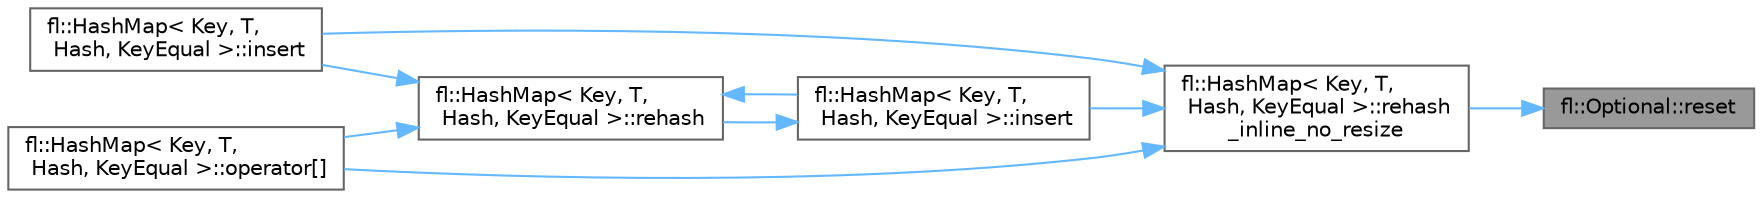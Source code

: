 digraph "fl::Optional::reset"
{
 // INTERACTIVE_SVG=YES
 // LATEX_PDF_SIZE
  bgcolor="transparent";
  edge [fontname=Helvetica,fontsize=10,labelfontname=Helvetica,labelfontsize=10];
  node [fontname=Helvetica,fontsize=10,shape=box,height=0.2,width=0.4];
  rankdir="RL";
  Node1 [id="Node000001",label="fl::Optional::reset",height=0.2,width=0.4,color="gray40", fillcolor="grey60", style="filled", fontcolor="black",tooltip=" "];
  Node1 -> Node2 [id="edge1_Node000001_Node000002",dir="back",color="steelblue1",style="solid",tooltip=" "];
  Node2 [id="Node000002",label="fl::HashMap\< Key, T,\l Hash, KeyEqual \>::rehash\l_inline_no_resize",height=0.2,width=0.4,color="grey40", fillcolor="white", style="filled",URL="$dc/de6/classfl_1_1_hash_map_a0cb2727b9da82629c45202453890552b.html#a0cb2727b9da82629c45202453890552b",tooltip=" "];
  Node2 -> Node3 [id="edge2_Node000002_Node000003",dir="back",color="steelblue1",style="solid",tooltip=" "];
  Node3 [id="Node000003",label="fl::HashMap\< Key, T,\l Hash, KeyEqual \>::insert",height=0.2,width=0.4,color="grey40", fillcolor="white", style="filled",URL="$dc/de6/classfl_1_1_hash_map_aecc32f270be03c4805bacce7aaf0e585.html#aecc32f270be03c4805bacce7aaf0e585",tooltip=" "];
  Node3 -> Node4 [id="edge3_Node000003_Node000004",dir="back",color="steelblue1",style="solid",tooltip=" "];
  Node4 [id="Node000004",label="fl::HashMap\< Key, T,\l Hash, KeyEqual \>::rehash",height=0.2,width=0.4,color="grey40", fillcolor="white", style="filled",URL="$dc/de6/classfl_1_1_hash_map_aaa9de01550bdab52c52e3da659667dcc.html#aaa9de01550bdab52c52e3da659667dcc",tooltip=" "];
  Node4 -> Node3 [id="edge4_Node000004_Node000003",dir="back",color="steelblue1",style="solid",tooltip=" "];
  Node4 -> Node5 [id="edge5_Node000004_Node000005",dir="back",color="steelblue1",style="solid",tooltip=" "];
  Node5 [id="Node000005",label="fl::HashMap\< Key, T,\l Hash, KeyEqual \>::insert",height=0.2,width=0.4,color="grey40", fillcolor="white", style="filled",URL="$dc/de6/classfl_1_1_hash_map_ac50458b6d6363802115e5d1826556b4d.html#ac50458b6d6363802115e5d1826556b4d",tooltip=" "];
  Node4 -> Node6 [id="edge6_Node000004_Node000006",dir="back",color="steelblue1",style="solid",tooltip=" "];
  Node6 [id="Node000006",label="fl::HashMap\< Key, T,\l Hash, KeyEqual \>::operator[]",height=0.2,width=0.4,color="grey40", fillcolor="white", style="filled",URL="$dc/de6/classfl_1_1_hash_map_a23cbfd048dd0f723756fd9cd7374cf31.html#a23cbfd048dd0f723756fd9cd7374cf31",tooltip=" "];
  Node2 -> Node5 [id="edge7_Node000002_Node000005",dir="back",color="steelblue1",style="solid",tooltip=" "];
  Node2 -> Node6 [id="edge8_Node000002_Node000006",dir="back",color="steelblue1",style="solid",tooltip=" "];
}
